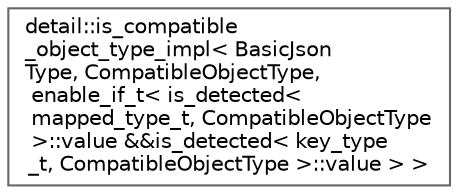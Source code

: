 digraph "Graphical Class Hierarchy"
{
 // LATEX_PDF_SIZE
  bgcolor="transparent";
  edge [fontname=Helvetica,fontsize=10,labelfontname=Helvetica,labelfontsize=10];
  node [fontname=Helvetica,fontsize=10,shape=box,height=0.2,width=0.4];
  rankdir="LR";
  Node0 [id="Node000000",label="detail::is_compatible\l_object_type_impl\< BasicJson\lType, CompatibleObjectType,\l enable_if_t\< is_detected\<\l mapped_type_t, CompatibleObjectType\l \>::value &&is_detected\< key_type\l_t, CompatibleObjectType \>::value \> \>",height=0.2,width=0.4,color="grey40", fillcolor="white", style="filled",URL="$structdetail_1_1is__compatible__object__type__impl_3_01_basic_json_type_00_01_compatible_object_c9788cfc69b1e1eda6ea05aee660649a.html",tooltip=" "];
}
